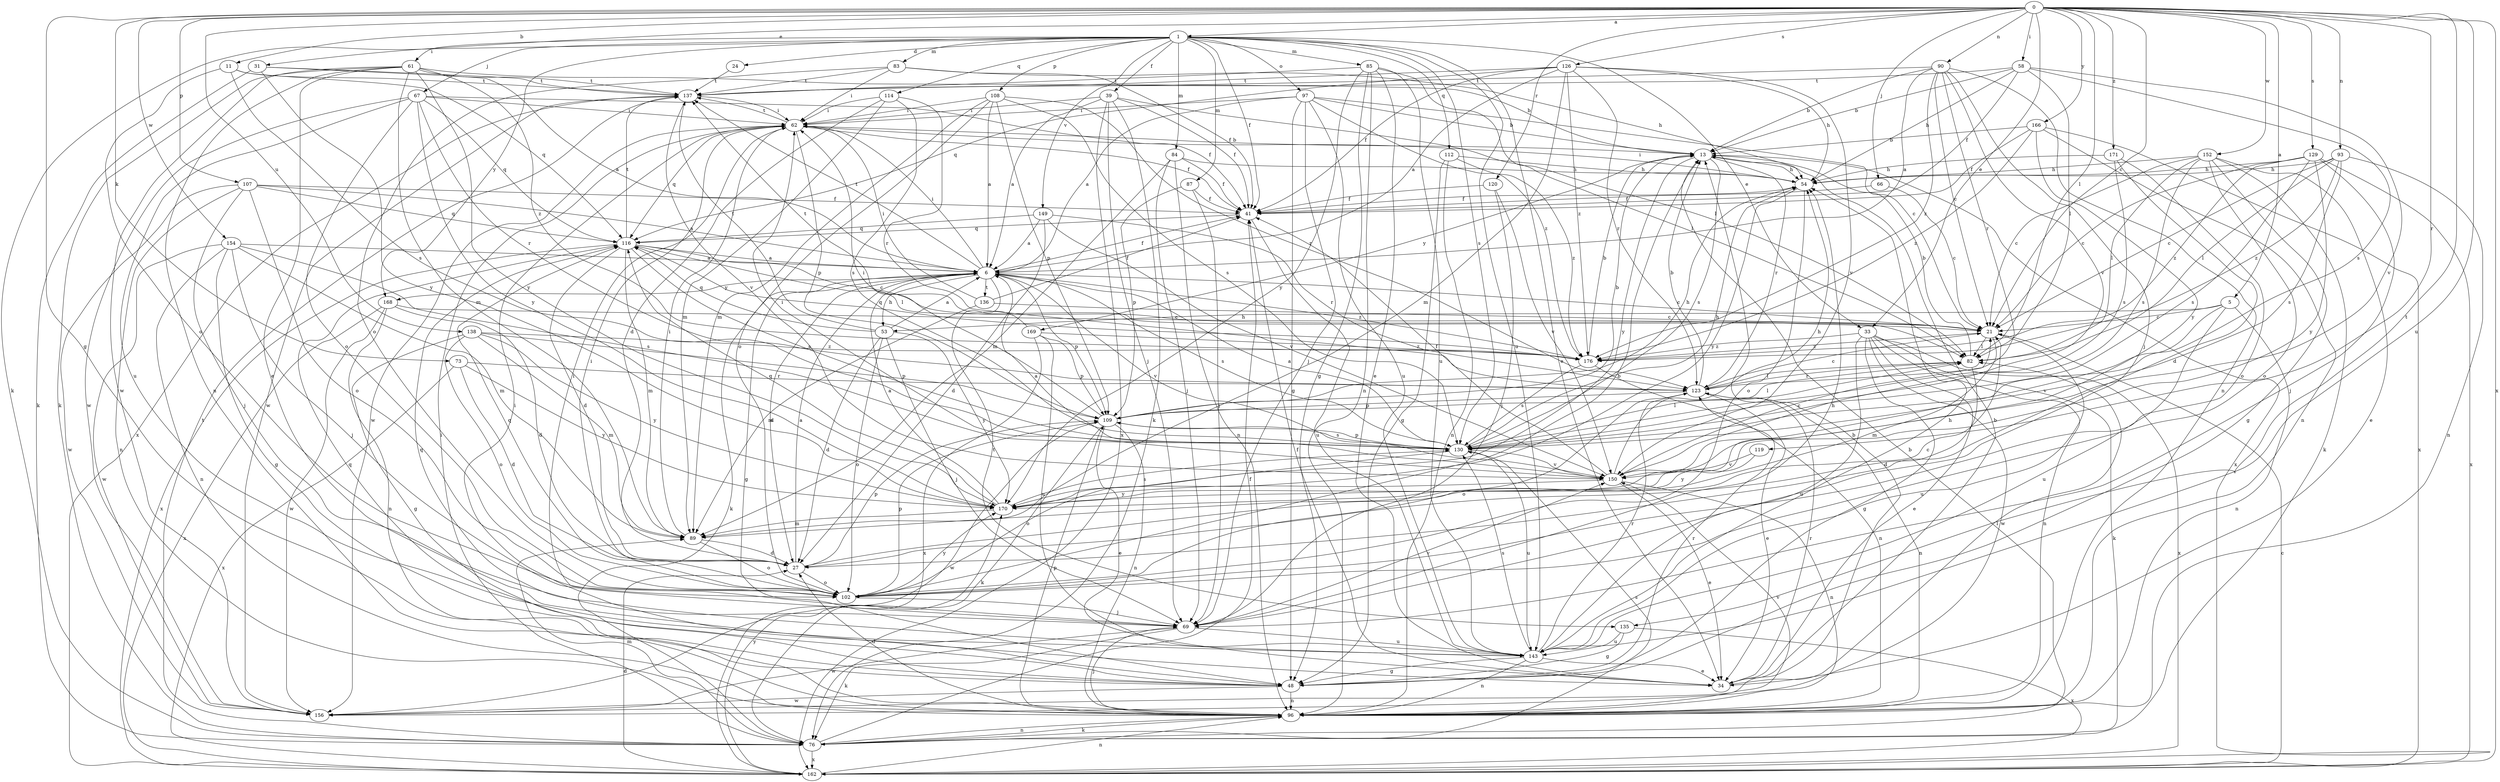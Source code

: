 strict digraph  {
0;
1;
5;
6;
11;
13;
21;
24;
27;
31;
33;
34;
39;
41;
48;
53;
54;
58;
61;
62;
66;
67;
69;
73;
76;
82;
83;
84;
85;
87;
89;
90;
93;
96;
97;
102;
107;
108;
109;
112;
114;
116;
119;
120;
123;
126;
129;
130;
135;
136;
137;
138;
143;
149;
150;
152;
154;
156;
162;
166;
168;
169;
170;
171;
176;
0 -> 1  [label=a];
0 -> 5  [label=a];
0 -> 11  [label=b];
0 -> 21  [label=c];
0 -> 31  [label=e];
0 -> 33  [label=e];
0 -> 48  [label=g];
0 -> 58  [label=i];
0 -> 66  [label=j];
0 -> 73  [label=k];
0 -> 82  [label=l];
0 -> 90  [label=n];
0 -> 93  [label=n];
0 -> 107  [label=p];
0 -> 119  [label=r];
0 -> 120  [label=r];
0 -> 126  [label=s];
0 -> 129  [label=s];
0 -> 135  [label=t];
0 -> 138  [label=u];
0 -> 143  [label=u];
0 -> 152  [label=w];
0 -> 154  [label=w];
0 -> 162  [label=x];
0 -> 166  [label=y];
0 -> 171  [label=z];
1 -> 24  [label=d];
1 -> 33  [label=e];
1 -> 34  [label=e];
1 -> 39  [label=f];
1 -> 41  [label=f];
1 -> 61  [label=i];
1 -> 67  [label=j];
1 -> 76  [label=k];
1 -> 83  [label=m];
1 -> 84  [label=m];
1 -> 85  [label=m];
1 -> 87  [label=m];
1 -> 97  [label=o];
1 -> 108  [label=p];
1 -> 112  [label=q];
1 -> 114  [label=q];
1 -> 130  [label=s];
1 -> 143  [label=u];
1 -> 149  [label=v];
1 -> 168  [label=y];
5 -> 21  [label=c];
5 -> 53  [label=h];
5 -> 96  [label=n];
5 -> 143  [label=u];
5 -> 150  [label=v];
6 -> 21  [label=c];
6 -> 27  [label=d];
6 -> 41  [label=f];
6 -> 48  [label=g];
6 -> 53  [label=h];
6 -> 62  [label=i];
6 -> 76  [label=k];
6 -> 109  [label=p];
6 -> 130  [label=s];
6 -> 135  [label=t];
6 -> 136  [label=t];
6 -> 137  [label=t];
6 -> 150  [label=v];
6 -> 168  [label=y];
6 -> 176  [label=z];
11 -> 102  [label=o];
11 -> 116  [label=q];
11 -> 130  [label=s];
11 -> 137  [label=t];
13 -> 54  [label=h];
13 -> 123  [label=r];
13 -> 130  [label=s];
13 -> 162  [label=x];
13 -> 169  [label=y];
13 -> 170  [label=y];
21 -> 82  [label=l];
21 -> 89  [label=m];
21 -> 143  [label=u];
21 -> 176  [label=z];
24 -> 137  [label=t];
27 -> 6  [label=a];
27 -> 21  [label=c];
27 -> 102  [label=o];
27 -> 109  [label=p];
31 -> 6  [label=a];
31 -> 76  [label=k];
31 -> 137  [label=t];
31 -> 170  [label=y];
33 -> 34  [label=e];
33 -> 48  [label=g];
33 -> 76  [label=k];
33 -> 96  [label=n];
33 -> 143  [label=u];
33 -> 156  [label=w];
33 -> 162  [label=x];
33 -> 176  [label=z];
34 -> 13  [label=b];
34 -> 41  [label=f];
34 -> 82  [label=l];
34 -> 123  [label=r];
39 -> 6  [label=a];
39 -> 41  [label=f];
39 -> 62  [label=i];
39 -> 69  [label=j];
39 -> 76  [label=k];
39 -> 82  [label=l];
39 -> 162  [label=x];
41 -> 116  [label=q];
41 -> 143  [label=u];
48 -> 62  [label=i];
48 -> 96  [label=n];
48 -> 116  [label=q];
48 -> 123  [label=r];
48 -> 156  [label=w];
53 -> 6  [label=a];
53 -> 27  [label=d];
53 -> 69  [label=j];
53 -> 102  [label=o];
53 -> 116  [label=q];
53 -> 137  [label=t];
53 -> 170  [label=y];
54 -> 41  [label=f];
54 -> 62  [label=i];
54 -> 102  [label=o];
54 -> 170  [label=y];
58 -> 13  [label=b];
58 -> 41  [label=f];
58 -> 54  [label=h];
58 -> 82  [label=l];
58 -> 130  [label=s];
58 -> 137  [label=t];
58 -> 150  [label=v];
61 -> 13  [label=b];
61 -> 34  [label=e];
61 -> 76  [label=k];
61 -> 89  [label=m];
61 -> 96  [label=n];
61 -> 137  [label=t];
61 -> 156  [label=w];
61 -> 170  [label=y];
61 -> 176  [label=z];
62 -> 13  [label=b];
62 -> 41  [label=f];
62 -> 109  [label=p];
62 -> 116  [label=q];
62 -> 137  [label=t];
62 -> 156  [label=w];
66 -> 21  [label=c];
66 -> 41  [label=f];
67 -> 41  [label=f];
67 -> 62  [label=i];
67 -> 102  [label=o];
67 -> 116  [label=q];
67 -> 123  [label=r];
67 -> 143  [label=u];
67 -> 156  [label=w];
67 -> 170  [label=y];
69 -> 54  [label=h];
69 -> 62  [label=i];
69 -> 76  [label=k];
69 -> 143  [label=u];
69 -> 150  [label=v];
69 -> 156  [label=w];
73 -> 27  [label=d];
73 -> 123  [label=r];
73 -> 162  [label=x];
73 -> 170  [label=y];
76 -> 13  [label=b];
76 -> 41  [label=f];
76 -> 62  [label=i];
76 -> 89  [label=m];
76 -> 96  [label=n];
76 -> 130  [label=s];
76 -> 137  [label=t];
76 -> 162  [label=x];
82 -> 13  [label=b];
82 -> 27  [label=d];
82 -> 123  [label=r];
83 -> 41  [label=f];
83 -> 54  [label=h];
83 -> 62  [label=i];
83 -> 102  [label=o];
83 -> 137  [label=t];
84 -> 41  [label=f];
84 -> 54  [label=h];
84 -> 69  [label=j];
84 -> 89  [label=m];
84 -> 96  [label=n];
85 -> 34  [label=e];
85 -> 48  [label=g];
85 -> 82  [label=l];
85 -> 96  [label=n];
85 -> 137  [label=t];
85 -> 143  [label=u];
85 -> 170  [label=y];
87 -> 41  [label=f];
87 -> 69  [label=j];
87 -> 109  [label=p];
89 -> 27  [label=d];
89 -> 62  [label=i];
89 -> 102  [label=o];
90 -> 6  [label=a];
90 -> 13  [label=b];
90 -> 21  [label=c];
90 -> 69  [label=j];
90 -> 96  [label=n];
90 -> 123  [label=r];
90 -> 137  [label=t];
90 -> 150  [label=v];
90 -> 176  [label=z];
93 -> 21  [label=c];
93 -> 54  [label=h];
93 -> 82  [label=l];
93 -> 96  [label=n];
93 -> 130  [label=s];
93 -> 176  [label=z];
96 -> 27  [label=d];
96 -> 69  [label=j];
96 -> 76  [label=k];
96 -> 109  [label=p];
96 -> 150  [label=v];
97 -> 6  [label=a];
97 -> 13  [label=b];
97 -> 21  [label=c];
97 -> 48  [label=g];
97 -> 62  [label=i];
97 -> 69  [label=j];
97 -> 143  [label=u];
97 -> 176  [label=z];
102 -> 13  [label=b];
102 -> 62  [label=i];
102 -> 69  [label=j];
102 -> 109  [label=p];
102 -> 116  [label=q];
102 -> 170  [label=y];
107 -> 6  [label=a];
107 -> 41  [label=f];
107 -> 69  [label=j];
107 -> 96  [label=n];
107 -> 102  [label=o];
107 -> 116  [label=q];
107 -> 156  [label=w];
108 -> 6  [label=a];
108 -> 62  [label=i];
108 -> 89  [label=m];
108 -> 102  [label=o];
108 -> 109  [label=p];
108 -> 123  [label=r];
108 -> 130  [label=s];
109 -> 13  [label=b];
109 -> 34  [label=e];
109 -> 54  [label=h];
109 -> 62  [label=i];
109 -> 76  [label=k];
109 -> 82  [label=l];
109 -> 96  [label=n];
109 -> 130  [label=s];
109 -> 156  [label=w];
112 -> 48  [label=g];
112 -> 54  [label=h];
112 -> 96  [label=n];
112 -> 176  [label=z];
114 -> 27  [label=d];
114 -> 62  [label=i];
114 -> 89  [label=m];
114 -> 123  [label=r];
114 -> 130  [label=s];
116 -> 6  [label=a];
116 -> 21  [label=c];
116 -> 27  [label=d];
116 -> 82  [label=l];
116 -> 89  [label=m];
116 -> 130  [label=s];
116 -> 137  [label=t];
116 -> 162  [label=x];
119 -> 150  [label=v];
119 -> 170  [label=y];
120 -> 41  [label=f];
120 -> 69  [label=j];
120 -> 150  [label=v];
123 -> 13  [label=b];
123 -> 21  [label=c];
123 -> 34  [label=e];
123 -> 82  [label=l];
123 -> 96  [label=n];
123 -> 102  [label=o];
123 -> 109  [label=p];
126 -> 6  [label=a];
126 -> 41  [label=f];
126 -> 54  [label=h];
126 -> 89  [label=m];
126 -> 116  [label=q];
126 -> 123  [label=r];
126 -> 137  [label=t];
126 -> 150  [label=v];
126 -> 176  [label=z];
129 -> 21  [label=c];
129 -> 54  [label=h];
129 -> 69  [label=j];
129 -> 130  [label=s];
129 -> 162  [label=x];
129 -> 170  [label=y];
129 -> 176  [label=z];
130 -> 6  [label=a];
130 -> 54  [label=h];
130 -> 82  [label=l];
130 -> 102  [label=o];
130 -> 109  [label=p];
130 -> 143  [label=u];
130 -> 150  [label=v];
135 -> 48  [label=g];
135 -> 143  [label=u];
135 -> 162  [label=x];
136 -> 21  [label=c];
136 -> 41  [label=f];
136 -> 62  [label=i];
136 -> 89  [label=m];
137 -> 62  [label=i];
137 -> 150  [label=v];
137 -> 156  [label=w];
137 -> 162  [label=x];
138 -> 48  [label=g];
138 -> 89  [label=m];
138 -> 102  [label=o];
138 -> 109  [label=p];
138 -> 170  [label=y];
138 -> 176  [label=z];
143 -> 34  [label=e];
143 -> 48  [label=g];
143 -> 54  [label=h];
143 -> 96  [label=n];
143 -> 116  [label=q];
143 -> 123  [label=r];
143 -> 130  [label=s];
149 -> 6  [label=a];
149 -> 27  [label=d];
149 -> 116  [label=q];
149 -> 123  [label=r];
149 -> 150  [label=v];
150 -> 6  [label=a];
150 -> 21  [label=c];
150 -> 34  [label=e];
150 -> 41  [label=f];
150 -> 54  [label=h];
150 -> 62  [label=i];
150 -> 96  [label=n];
150 -> 170  [label=y];
152 -> 21  [label=c];
152 -> 34  [label=e];
152 -> 48  [label=g];
152 -> 54  [label=h];
152 -> 76  [label=k];
152 -> 82  [label=l];
152 -> 102  [label=o];
152 -> 130  [label=s];
154 -> 6  [label=a];
154 -> 48  [label=g];
154 -> 69  [label=j];
154 -> 89  [label=m];
154 -> 96  [label=n];
154 -> 130  [label=s];
154 -> 156  [label=w];
156 -> 13  [label=b];
162 -> 21  [label=c];
162 -> 27  [label=d];
162 -> 96  [label=n];
162 -> 170  [label=y];
166 -> 13  [label=b];
166 -> 41  [label=f];
166 -> 96  [label=n];
166 -> 162  [label=x];
166 -> 170  [label=y];
166 -> 176  [label=z];
168 -> 21  [label=c];
168 -> 27  [label=d];
168 -> 96  [label=n];
168 -> 156  [label=w];
168 -> 162  [label=x];
169 -> 109  [label=p];
169 -> 137  [label=t];
169 -> 143  [label=u];
169 -> 162  [label=x];
169 -> 176  [label=z];
170 -> 6  [label=a];
170 -> 89  [label=m];
170 -> 116  [label=q];
170 -> 130  [label=s];
171 -> 27  [label=d];
171 -> 54  [label=h];
171 -> 102  [label=o];
171 -> 130  [label=s];
176 -> 13  [label=b];
176 -> 96  [label=n];
176 -> 116  [label=q];
176 -> 130  [label=s];
}
